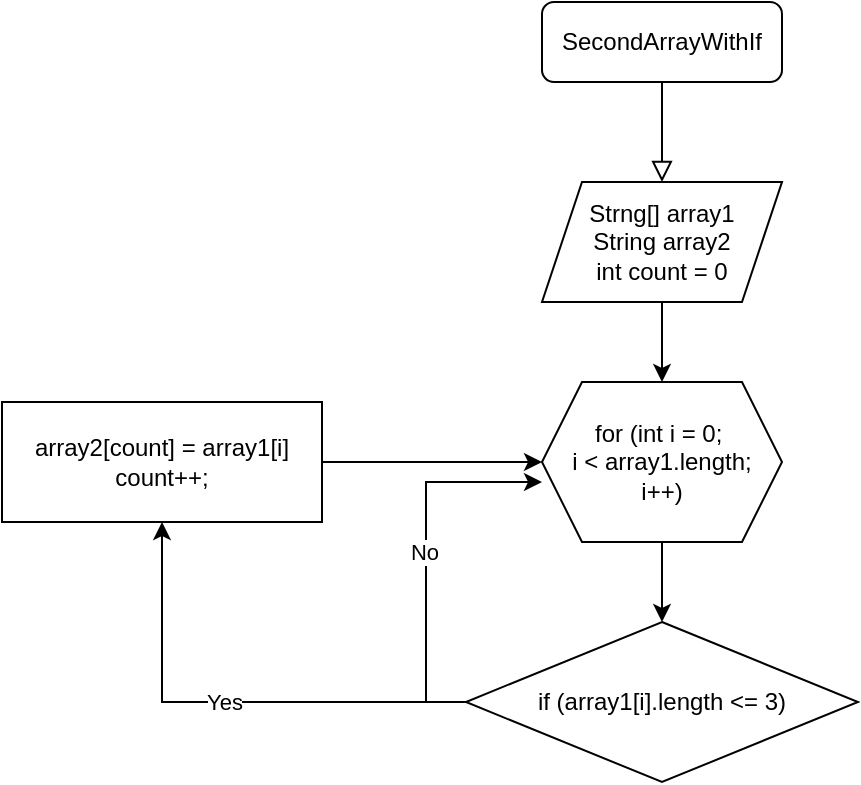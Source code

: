 <mxfile version="20.3.0" type="device"><diagram id="C5RBs43oDa-KdzZeNtuy" name="Page-1"><mxGraphModel dx="1038" dy="581" grid="1" gridSize="10" guides="1" tooltips="1" connect="1" arrows="1" fold="1" page="1" pageScale="1" pageWidth="827" pageHeight="1169" math="0" shadow="0"><root><mxCell id="WIyWlLk6GJQsqaUBKTNV-0"/><mxCell id="WIyWlLk6GJQsqaUBKTNV-1" parent="WIyWlLk6GJQsqaUBKTNV-0"/><mxCell id="WIyWlLk6GJQsqaUBKTNV-2" value="" style="rounded=0;html=1;jettySize=auto;orthogonalLoop=1;fontSize=11;endArrow=block;endFill=0;endSize=8;strokeWidth=1;shadow=0;labelBackgroundColor=none;edgeStyle=orthogonalEdgeStyle;" parent="WIyWlLk6GJQsqaUBKTNV-1" source="WIyWlLk6GJQsqaUBKTNV-3" edge="1"><mxGeometry relative="1" as="geometry"><mxPoint x="410" y="170" as="targetPoint"/></mxGeometry></mxCell><mxCell id="WIyWlLk6GJQsqaUBKTNV-3" value="SecondArrayWithIf" style="rounded=1;whiteSpace=wrap;html=1;fontSize=12;glass=0;strokeWidth=1;shadow=0;" parent="WIyWlLk6GJQsqaUBKTNV-1" vertex="1"><mxGeometry x="350" y="80" width="120" height="40" as="geometry"/></mxCell><mxCell id="byFrRwMVq34sWcQ1WKHc-5" style="edgeStyle=orthogonalEdgeStyle;rounded=0;orthogonalLoop=1;jettySize=auto;html=1;entryX=0.5;entryY=0;entryDx=0;entryDy=0;" edge="1" parent="WIyWlLk6GJQsqaUBKTNV-1" source="byFrRwMVq34sWcQ1WKHc-0" target="byFrRwMVq34sWcQ1WKHc-3"><mxGeometry relative="1" as="geometry"/></mxCell><mxCell id="byFrRwMVq34sWcQ1WKHc-0" value="Strng[] array1&lt;br&gt;String array2&lt;br&gt;int count = 0" style="shape=parallelogram;perimeter=parallelogramPerimeter;whiteSpace=wrap;html=1;fixedSize=1;" vertex="1" parent="WIyWlLk6GJQsqaUBKTNV-1"><mxGeometry x="350" y="170" width="120" height="60" as="geometry"/></mxCell><mxCell id="byFrRwMVq34sWcQ1WKHc-7" style="edgeStyle=orthogonalEdgeStyle;rounded=0;orthogonalLoop=1;jettySize=auto;html=1;entryX=0.5;entryY=0;entryDx=0;entryDy=0;" edge="1" parent="WIyWlLk6GJQsqaUBKTNV-1" source="byFrRwMVq34sWcQ1WKHc-3" target="byFrRwMVq34sWcQ1WKHc-6"><mxGeometry relative="1" as="geometry"/></mxCell><mxCell id="byFrRwMVq34sWcQ1WKHc-3" value="for (int i = 0;&amp;nbsp;&lt;br&gt;i &amp;lt; array1.length;&lt;br&gt;i++)" style="shape=hexagon;perimeter=hexagonPerimeter2;whiteSpace=wrap;html=1;fixedSize=1;" vertex="1" parent="WIyWlLk6GJQsqaUBKTNV-1"><mxGeometry x="350" y="270" width="120" height="80" as="geometry"/></mxCell><mxCell id="byFrRwMVq34sWcQ1WKHc-11" value="Yes" style="edgeStyle=orthogonalEdgeStyle;rounded=0;orthogonalLoop=1;jettySize=auto;html=1;entryX=0.5;entryY=1;entryDx=0;entryDy=0;" edge="1" parent="WIyWlLk6GJQsqaUBKTNV-1" source="byFrRwMVq34sWcQ1WKHc-6" target="byFrRwMVq34sWcQ1WKHc-9"><mxGeometry relative="1" as="geometry"><Array as="points"><mxPoint x="160" y="430"/></Array></mxGeometry></mxCell><mxCell id="byFrRwMVq34sWcQ1WKHc-12" style="edgeStyle=orthogonalEdgeStyle;rounded=0;orthogonalLoop=1;jettySize=auto;html=1;" edge="1" parent="WIyWlLk6GJQsqaUBKTNV-1" source="byFrRwMVq34sWcQ1WKHc-6"><mxGeometry relative="1" as="geometry"><mxPoint x="350" y="320" as="targetPoint"/><Array as="points"><mxPoint x="292" y="430"/><mxPoint x="292" y="320"/><mxPoint x="350" y="320"/></Array></mxGeometry></mxCell><mxCell id="byFrRwMVq34sWcQ1WKHc-13" value="No" style="edgeLabel;html=1;align=center;verticalAlign=middle;resizable=0;points=[];" vertex="1" connectable="0" parent="byFrRwMVq34sWcQ1WKHc-12"><mxGeometry x="0.012" y="1" relative="1" as="geometry"><mxPoint as="offset"/></mxGeometry></mxCell><mxCell id="byFrRwMVq34sWcQ1WKHc-6" value="if (array1[i].length &amp;lt;= 3)" style="rhombus;whiteSpace=wrap;html=1;" vertex="1" parent="WIyWlLk6GJQsqaUBKTNV-1"><mxGeometry x="312" y="390" width="196" height="80" as="geometry"/></mxCell><mxCell id="byFrRwMVq34sWcQ1WKHc-14" style="edgeStyle=orthogonalEdgeStyle;rounded=0;orthogonalLoop=1;jettySize=auto;html=1;entryX=0;entryY=0.5;entryDx=0;entryDy=0;" edge="1" parent="WIyWlLk6GJQsqaUBKTNV-1" source="byFrRwMVq34sWcQ1WKHc-9" target="byFrRwMVq34sWcQ1WKHc-3"><mxGeometry relative="1" as="geometry"/></mxCell><mxCell id="byFrRwMVq34sWcQ1WKHc-9" value="array2[count] = array1[i]&lt;br&gt;count++;" style="rounded=0;whiteSpace=wrap;html=1;" vertex="1" parent="WIyWlLk6GJQsqaUBKTNV-1"><mxGeometry x="80" y="280" width="160" height="60" as="geometry"/></mxCell></root></mxGraphModel></diagram></mxfile>